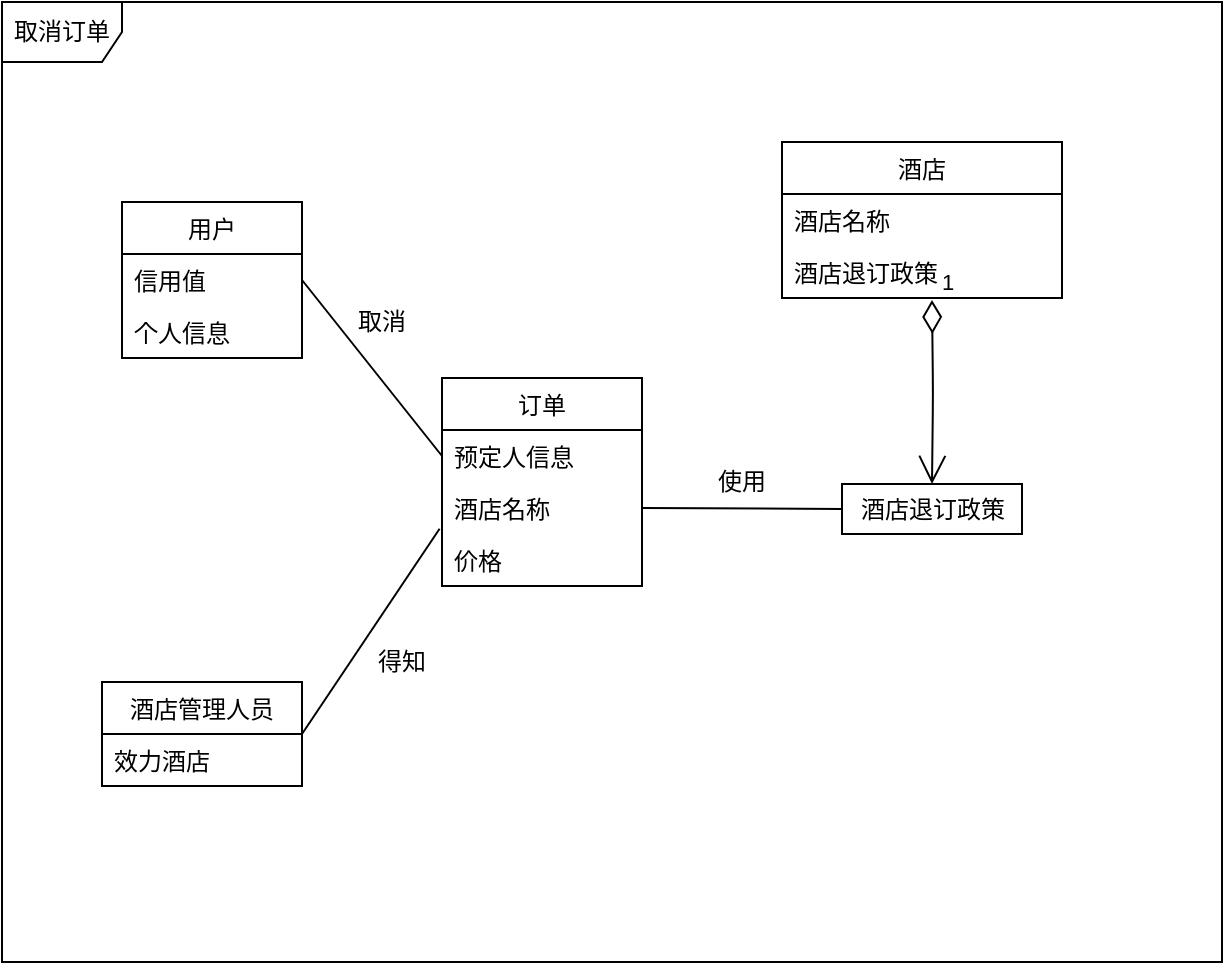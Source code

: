 <mxfile version="12.8.8" type="device"><diagram id="RsuMAAhpTiY_ax8v7X5c" name="Page-1"><mxGraphModel dx="1038" dy="576" grid="1" gridSize="10" guides="1" tooltips="1" connect="1" arrows="1" fold="1" page="1" pageScale="1" pageWidth="827" pageHeight="1169" math="0" shadow="0"><root><mxCell id="0"/><mxCell id="1" parent="0"/><mxCell id="M9pAAs8y-Tr3QUdGKxbr-1" value="" style="rounded=0;whiteSpace=wrap;html=1;" vertex="1" parent="1"><mxGeometry x="100" y="130" width="610" height="480" as="geometry"/></mxCell><mxCell id="M9pAAs8y-Tr3QUdGKxbr-2" value="用户" style="swimlane;fontStyle=0;childLayout=stackLayout;horizontal=1;startSize=26;fillColor=none;horizontalStack=0;resizeParent=1;resizeParentMax=0;resizeLast=0;collapsible=1;marginBottom=0;" vertex="1" parent="1"><mxGeometry x="160" y="230" width="90" height="78" as="geometry"/></mxCell><mxCell id="M9pAAs8y-Tr3QUdGKxbr-3" value="信用值" style="text;strokeColor=none;fillColor=none;align=left;verticalAlign=top;spacingLeft=4;spacingRight=4;overflow=hidden;rotatable=0;points=[[0,0.5],[1,0.5]];portConstraint=eastwest;" vertex="1" parent="M9pAAs8y-Tr3QUdGKxbr-2"><mxGeometry y="26" width="90" height="26" as="geometry"/></mxCell><mxCell id="M9pAAs8y-Tr3QUdGKxbr-4" value="个人信息" style="text;strokeColor=none;fillColor=none;align=left;verticalAlign=top;spacingLeft=4;spacingRight=4;overflow=hidden;rotatable=0;points=[[0,0.5],[1,0.5]];portConstraint=eastwest;" vertex="1" parent="M9pAAs8y-Tr3QUdGKxbr-2"><mxGeometry y="52" width="90" height="26" as="geometry"/></mxCell><mxCell id="M9pAAs8y-Tr3QUdGKxbr-11" value="" style="endArrow=none;html=1;exitX=1;exitY=0.5;exitDx=0;exitDy=0;entryX=0;entryY=0.5;entryDx=0;entryDy=0;" edge="1" parent="1" source="M9pAAs8y-Tr3QUdGKxbr-3" target="M9pAAs8y-Tr3QUdGKxbr-7"><mxGeometry width="50" height="50" relative="1" as="geometry"><mxPoint x="390" y="380" as="sourcePoint"/><mxPoint x="440" y="330" as="targetPoint"/></mxGeometry></mxCell><mxCell id="M9pAAs8y-Tr3QUdGKxbr-6" value="订单" style="swimlane;fontStyle=0;align=center;verticalAlign=top;childLayout=stackLayout;horizontal=1;startSize=26;horizontalStack=0;resizeParent=1;resizeParentMax=0;resizeLast=0;collapsible=1;marginBottom=0;" vertex="1" parent="1"><mxGeometry x="320" y="318" width="100" height="104" as="geometry"/></mxCell><mxCell id="M9pAAs8y-Tr3QUdGKxbr-7" value="预定人信息" style="text;strokeColor=none;fillColor=none;align=left;verticalAlign=top;spacingLeft=4;spacingRight=4;overflow=hidden;rotatable=0;points=[[0,0.5],[1,0.5]];portConstraint=eastwest;" vertex="1" parent="M9pAAs8y-Tr3QUdGKxbr-6"><mxGeometry y="26" width="100" height="26" as="geometry"/></mxCell><mxCell id="M9pAAs8y-Tr3QUdGKxbr-10" value="酒店名称" style="text;strokeColor=none;fillColor=none;align=left;verticalAlign=top;spacingLeft=4;spacingRight=4;overflow=hidden;rotatable=0;points=[[0,0.5],[1,0.5]];portConstraint=eastwest;" vertex="1" parent="M9pAAs8y-Tr3QUdGKxbr-6"><mxGeometry y="52" width="100" height="26" as="geometry"/></mxCell><mxCell id="M9pAAs8y-Tr3QUdGKxbr-9" value="价格" style="text;strokeColor=none;fillColor=none;align=left;verticalAlign=top;spacingLeft=4;spacingRight=4;overflow=hidden;rotatable=0;points=[[0,0.5],[1,0.5]];portConstraint=eastwest;" vertex="1" parent="M9pAAs8y-Tr3QUdGKxbr-6"><mxGeometry y="78" width="100" height="26" as="geometry"/></mxCell><mxCell id="M9pAAs8y-Tr3QUdGKxbr-12" value="取消" style="text;html=1;strokeColor=none;fillColor=none;align=center;verticalAlign=middle;whiteSpace=wrap;rounded=0;" vertex="1" parent="1"><mxGeometry x="270" y="280" width="40" height="20" as="geometry"/></mxCell><mxCell id="M9pAAs8y-Tr3QUdGKxbr-13" value="酒店退订政策" style="html=1;" vertex="1" parent="1"><mxGeometry x="520" y="371" width="90" height="25" as="geometry"/></mxCell><mxCell id="M9pAAs8y-Tr3QUdGKxbr-14" value="" style="endArrow=none;html=1;exitX=1;exitY=0.5;exitDx=0;exitDy=0;entryX=0;entryY=0.5;entryDx=0;entryDy=0;" edge="1" parent="1" source="M9pAAs8y-Tr3QUdGKxbr-10" target="M9pAAs8y-Tr3QUdGKxbr-13"><mxGeometry width="50" height="50" relative="1" as="geometry"><mxPoint x="390" y="380" as="sourcePoint"/><mxPoint x="440" y="330" as="targetPoint"/></mxGeometry></mxCell><mxCell id="M9pAAs8y-Tr3QUdGKxbr-15" value="使用" style="text;html=1;strokeColor=none;fillColor=none;align=center;verticalAlign=middle;whiteSpace=wrap;rounded=0;" vertex="1" parent="1"><mxGeometry x="450" y="360" width="40" height="20" as="geometry"/></mxCell><mxCell id="M9pAAs8y-Tr3QUdGKxbr-16" value="酒店" style="swimlane;fontStyle=0;childLayout=stackLayout;horizontal=1;startSize=26;fillColor=none;horizontalStack=0;resizeParent=1;resizeParentMax=0;resizeLast=0;collapsible=1;marginBottom=0;" vertex="1" parent="1"><mxGeometry x="490" y="200" width="140" height="78" as="geometry"/></mxCell><mxCell id="M9pAAs8y-Tr3QUdGKxbr-17" value="酒店名称" style="text;strokeColor=none;fillColor=none;align=left;verticalAlign=top;spacingLeft=4;spacingRight=4;overflow=hidden;rotatable=0;points=[[0,0.5],[1,0.5]];portConstraint=eastwest;" vertex="1" parent="M9pAAs8y-Tr3QUdGKxbr-16"><mxGeometry y="26" width="140" height="26" as="geometry"/></mxCell><mxCell id="M9pAAs8y-Tr3QUdGKxbr-18" value="酒店退订政策" style="text;strokeColor=none;fillColor=none;align=left;verticalAlign=top;spacingLeft=4;spacingRight=4;overflow=hidden;rotatable=0;points=[[0,0.5],[1,0.5]];portConstraint=eastwest;" vertex="1" parent="M9pAAs8y-Tr3QUdGKxbr-16"><mxGeometry y="52" width="140" height="26" as="geometry"/></mxCell><mxCell id="M9pAAs8y-Tr3QUdGKxbr-20" value="1" style="endArrow=open;html=1;endSize=12;startArrow=diamondThin;startSize=14;startFill=0;edgeStyle=orthogonalEdgeStyle;align=left;verticalAlign=bottom;" edge="1" parent="1" target="M9pAAs8y-Tr3QUdGKxbr-13"><mxGeometry x="-1" y="3" relative="1" as="geometry"><mxPoint x="565" y="279" as="sourcePoint"/><mxPoint x="490" y="350" as="targetPoint"/></mxGeometry></mxCell><mxCell id="M9pAAs8y-Tr3QUdGKxbr-21" value="酒店管理人员" style="swimlane;fontStyle=0;childLayout=stackLayout;horizontal=1;startSize=26;fillColor=none;horizontalStack=0;resizeParent=1;resizeParentMax=0;resizeLast=0;collapsible=1;marginBottom=0;" vertex="1" parent="1"><mxGeometry x="150" y="470" width="100" height="52" as="geometry"/></mxCell><mxCell id="M9pAAs8y-Tr3QUdGKxbr-22" value="效力酒店" style="text;strokeColor=none;fillColor=none;align=left;verticalAlign=top;spacingLeft=4;spacingRight=4;overflow=hidden;rotatable=0;points=[[0,0.5],[1,0.5]];portConstraint=eastwest;" vertex="1" parent="M9pAAs8y-Tr3QUdGKxbr-21"><mxGeometry y="26" width="100" height="26" as="geometry"/></mxCell><mxCell id="M9pAAs8y-Tr3QUdGKxbr-25" value="" style="endArrow=none;html=1;exitX=1;exitY=0.5;exitDx=0;exitDy=0;entryX=-0.012;entryY=-0.1;entryDx=0;entryDy=0;entryPerimeter=0;" edge="1" parent="1" source="M9pAAs8y-Tr3QUdGKxbr-21" target="M9pAAs8y-Tr3QUdGKxbr-9"><mxGeometry width="50" height="50" relative="1" as="geometry"><mxPoint x="390" y="380" as="sourcePoint"/><mxPoint x="440" y="330" as="targetPoint"/></mxGeometry></mxCell><mxCell id="M9pAAs8y-Tr3QUdGKxbr-26" value="得知" style="text;html=1;strokeColor=none;fillColor=none;align=center;verticalAlign=middle;whiteSpace=wrap;rounded=0;" vertex="1" parent="1"><mxGeometry x="280" y="450" width="40" height="20" as="geometry"/></mxCell><mxCell id="M9pAAs8y-Tr3QUdGKxbr-27" value="取消订单" style="shape=umlFrame;whiteSpace=wrap;html=1;" vertex="1" parent="1"><mxGeometry x="100" y="130" width="610" height="480" as="geometry"/></mxCell></root></mxGraphModel></diagram></mxfile>